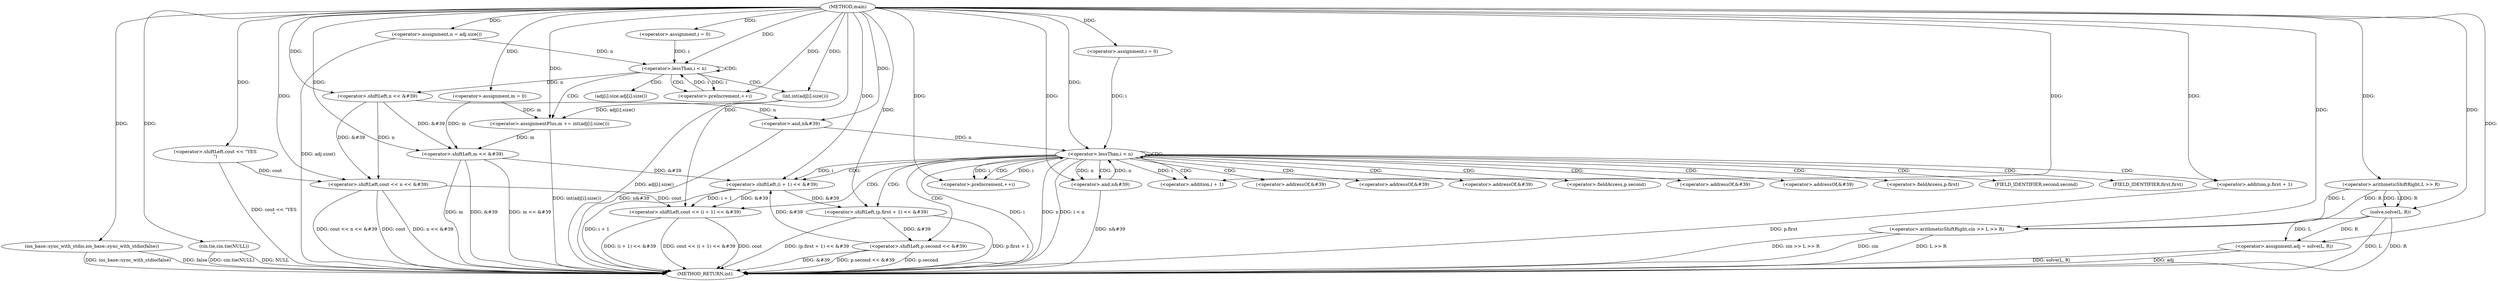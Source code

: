 digraph "main" {  
"1000254" [label = "(METHOD,main)" ]
"1000355" [label = "(METHOD_RETURN,int)" ]
"1000256" [label = "(ios_base::sync_with_stdio,ios_base::sync_with_stdio(false))" ]
"1000258" [label = "(cin.tie,cin.tie(NULL))" ]
"1000262" [label = "(<operator>.arithmeticShiftRight,cin >> L >> R)" ]
"1000267" [label = "(<operator>.assignment,adj = solve(L, R))" ]
"1000273" [label = "(<operator>.assignment,n = adj.size())" ]
"1000276" [label = "(<operator>.shiftLeft,cout << \"YES\n\")" ]
"1000280" [label = "(<operator>.assignment,m = 0)" ]
"1000298" [label = "(<operator>.shiftLeft,cout << n << &#39)" ]
"1000306" [label = "(<operator>.shiftLeft,m << &#39)" ]
"1000310" [label = "(<operator>.and,n&#39)" ]
"1000285" [label = "(<operator>.assignment,i = 0)" ]
"1000288" [label = "(<operator>.lessThan,i < n)" ]
"1000291" [label = "(<operator>.preIncrement,++i)" ]
"1000315" [label = "(<operator>.assignment,i = 0)" ]
"1000318" [label = "(<operator>.lessThan,i < n)" ]
"1000321" [label = "(<operator>.preIncrement,++i)" ]
"1000264" [label = "(<operator>.arithmeticShiftRight,L >> R)" ]
"1000269" [label = "(solve,solve(L, R))" ]
"1000294" [label = "(<operator>.assignmentPlus,m += int(adj[i].size()))" ]
"1000300" [label = "(<operator>.shiftLeft,n << &#39)" ]
"1000326" [label = "(<operator>.shiftLeft,cout << (i + 1) << &#39)" ]
"1000336" [label = "(<operator>.shiftLeft,(p.first + 1) << &#39)" ]
"1000346" [label = "(<operator>.shiftLeft,p.second << &#39)" ]
"1000352" [label = "(<operator>.and,n&#39)" ]
"1000296" [label = "(int,int(adj[i].size()))" ]
"1000328" [label = "(<operator>.shiftLeft,(i + 1) << &#39)" ]
"1000337" [label = "(<operator>.addition,p.first + 1)" ]
"1000329" [label = "(<operator>.addition,i + 1)" ]
"1000334" [label = "(<operator>.addressOf,&#39)" ]
"1000344" [label = "(<operator>.addressOf,&#39)" ]
"1000297" [label = "(adj[i].size,adj[i].size())" ]
"1000342" [label = "(<operator>.addressOf,&#39)" ]
"1000347" [label = "(<operator>.fieldAccess,p.second)" ]
"1000350" [label = "(<operator>.addressOf,&#39)" ]
"1000332" [label = "(<operator>.addressOf,&#39)" ]
"1000338" [label = "(<operator>.fieldAccess,p.first)" ]
"1000349" [label = "(FIELD_IDENTIFIER,second,second)" ]
"1000340" [label = "(FIELD_IDENTIFIER,first,first)" ]
  "1000256" -> "1000355"  [ label = "DDG: ios_base::sync_with_stdio(false)"] 
  "1000258" -> "1000355"  [ label = "DDG: cin.tie(NULL)"] 
  "1000262" -> "1000355"  [ label = "DDG: L >> R"] 
  "1000262" -> "1000355"  [ label = "DDG: cin >> L >> R"] 
  "1000269" -> "1000355"  [ label = "DDG: L"] 
  "1000269" -> "1000355"  [ label = "DDG: R"] 
  "1000267" -> "1000355"  [ label = "DDG: solve(L, R)"] 
  "1000273" -> "1000355"  [ label = "DDG: adj.size()"] 
  "1000276" -> "1000355"  [ label = "DDG: cout << \"YES\n\""] 
  "1000298" -> "1000355"  [ label = "DDG: cout"] 
  "1000298" -> "1000355"  [ label = "DDG: n << &#39"] 
  "1000298" -> "1000355"  [ label = "DDG: cout << n << &#39"] 
  "1000306" -> "1000355"  [ label = "DDG: m"] 
  "1000306" -> "1000355"  [ label = "DDG: &#39"] 
  "1000306" -> "1000355"  [ label = "DDG: m << &#39"] 
  "1000310" -> "1000355"  [ label = "DDG: n&#39"] 
  "1000318" -> "1000355"  [ label = "DDG: i"] 
  "1000318" -> "1000355"  [ label = "DDG: n"] 
  "1000318" -> "1000355"  [ label = "DDG: i < n"] 
  "1000326" -> "1000355"  [ label = "DDG: cout"] 
  "1000328" -> "1000355"  [ label = "DDG: i + 1"] 
  "1000326" -> "1000355"  [ label = "DDG: (i + 1) << &#39"] 
  "1000326" -> "1000355"  [ label = "DDG: cout << (i + 1) << &#39"] 
  "1000337" -> "1000355"  [ label = "DDG: p.first"] 
  "1000336" -> "1000355"  [ label = "DDG: p.first + 1"] 
  "1000336" -> "1000355"  [ label = "DDG: (p.first + 1) << &#39"] 
  "1000346" -> "1000355"  [ label = "DDG: p.second"] 
  "1000346" -> "1000355"  [ label = "DDG: &#39"] 
  "1000346" -> "1000355"  [ label = "DDG: p.second << &#39"] 
  "1000352" -> "1000355"  [ label = "DDG: n&#39"] 
  "1000296" -> "1000355"  [ label = "DDG: adj[i].size()"] 
  "1000294" -> "1000355"  [ label = "DDG: int(adj[i].size())"] 
  "1000267" -> "1000355"  [ label = "DDG: adj"] 
  "1000258" -> "1000355"  [ label = "DDG: NULL"] 
  "1000256" -> "1000355"  [ label = "DDG: false"] 
  "1000262" -> "1000355"  [ label = "DDG: cin"] 
  "1000269" -> "1000267"  [ label = "DDG: R"] 
  "1000269" -> "1000267"  [ label = "DDG: L"] 
  "1000254" -> "1000273"  [ label = "DDG: "] 
  "1000254" -> "1000280"  [ label = "DDG: "] 
  "1000254" -> "1000256"  [ label = "DDG: "] 
  "1000254" -> "1000258"  [ label = "DDG: "] 
  "1000254" -> "1000262"  [ label = "DDG: "] 
  "1000264" -> "1000262"  [ label = "DDG: L"] 
  "1000264" -> "1000262"  [ label = "DDG: R"] 
  "1000254" -> "1000267"  [ label = "DDG: "] 
  "1000254" -> "1000276"  [ label = "DDG: "] 
  "1000254" -> "1000285"  [ label = "DDG: "] 
  "1000276" -> "1000298"  [ label = "DDG: cout"] 
  "1000254" -> "1000298"  [ label = "DDG: "] 
  "1000300" -> "1000298"  [ label = "DDG: &#39"] 
  "1000300" -> "1000298"  [ label = "DDG: n"] 
  "1000280" -> "1000306"  [ label = "DDG: m"] 
  "1000294" -> "1000306"  [ label = "DDG: m"] 
  "1000254" -> "1000306"  [ label = "DDG: "] 
  "1000300" -> "1000306"  [ label = "DDG: &#39"] 
  "1000300" -> "1000310"  [ label = "DDG: n"] 
  "1000254" -> "1000310"  [ label = "DDG: "] 
  "1000254" -> "1000315"  [ label = "DDG: "] 
  "1000254" -> "1000264"  [ label = "DDG: "] 
  "1000264" -> "1000269"  [ label = "DDG: L"] 
  "1000254" -> "1000269"  [ label = "DDG: "] 
  "1000264" -> "1000269"  [ label = "DDG: R"] 
  "1000285" -> "1000288"  [ label = "DDG: i"] 
  "1000291" -> "1000288"  [ label = "DDG: i"] 
  "1000254" -> "1000288"  [ label = "DDG: "] 
  "1000273" -> "1000288"  [ label = "DDG: n"] 
  "1000288" -> "1000291"  [ label = "DDG: i"] 
  "1000254" -> "1000291"  [ label = "DDG: "] 
  "1000296" -> "1000294"  [ label = "DDG: adj[i].size()"] 
  "1000288" -> "1000300"  [ label = "DDG: n"] 
  "1000254" -> "1000300"  [ label = "DDG: "] 
  "1000315" -> "1000318"  [ label = "DDG: i"] 
  "1000321" -> "1000318"  [ label = "DDG: i"] 
  "1000254" -> "1000318"  [ label = "DDG: "] 
  "1000310" -> "1000318"  [ label = "DDG: n"] 
  "1000352" -> "1000318"  [ label = "DDG: n"] 
  "1000254" -> "1000321"  [ label = "DDG: "] 
  "1000318" -> "1000321"  [ label = "DDG: i"] 
  "1000280" -> "1000294"  [ label = "DDG: m"] 
  "1000254" -> "1000294"  [ label = "DDG: "] 
  "1000254" -> "1000296"  [ label = "DDG: "] 
  "1000298" -> "1000326"  [ label = "DDG: cout"] 
  "1000254" -> "1000326"  [ label = "DDG: "] 
  "1000328" -> "1000326"  [ label = "DDG: i + 1"] 
  "1000328" -> "1000326"  [ label = "DDG: &#39"] 
  "1000254" -> "1000336"  [ label = "DDG: "] 
  "1000328" -> "1000336"  [ label = "DDG: &#39"] 
  "1000336" -> "1000346"  [ label = "DDG: &#39"] 
  "1000318" -> "1000352"  [ label = "DDG: n"] 
  "1000254" -> "1000352"  [ label = "DDG: "] 
  "1000254" -> "1000328"  [ label = "DDG: "] 
  "1000318" -> "1000328"  [ label = "DDG: i"] 
  "1000306" -> "1000328"  [ label = "DDG: &#39"] 
  "1000346" -> "1000328"  [ label = "DDG: &#39"] 
  "1000254" -> "1000337"  [ label = "DDG: "] 
  "1000318" -> "1000329"  [ label = "DDG: i"] 
  "1000254" -> "1000329"  [ label = "DDG: "] 
  "1000288" -> "1000294"  [ label = "CDG: "] 
  "1000288" -> "1000296"  [ label = "CDG: "] 
  "1000288" -> "1000297"  [ label = "CDG: "] 
  "1000288" -> "1000288"  [ label = "CDG: "] 
  "1000288" -> "1000291"  [ label = "CDG: "] 
  "1000318" -> "1000328"  [ label = "CDG: "] 
  "1000318" -> "1000326"  [ label = "CDG: "] 
  "1000318" -> "1000346"  [ label = "CDG: "] 
  "1000318" -> "1000342"  [ label = "CDG: "] 
  "1000318" -> "1000350"  [ label = "CDG: "] 
  "1000318" -> "1000318"  [ label = "CDG: "] 
  "1000318" -> "1000336"  [ label = "CDG: "] 
  "1000318" -> "1000329"  [ label = "CDG: "] 
  "1000318" -> "1000332"  [ label = "CDG: "] 
  "1000318" -> "1000340"  [ label = "CDG: "] 
  "1000318" -> "1000347"  [ label = "CDG: "] 
  "1000318" -> "1000344"  [ label = "CDG: "] 
  "1000318" -> "1000334"  [ label = "CDG: "] 
  "1000318" -> "1000337"  [ label = "CDG: "] 
  "1000318" -> "1000321"  [ label = "CDG: "] 
  "1000318" -> "1000352"  [ label = "CDG: "] 
  "1000318" -> "1000338"  [ label = "CDG: "] 
  "1000318" -> "1000349"  [ label = "CDG: "] 
}

